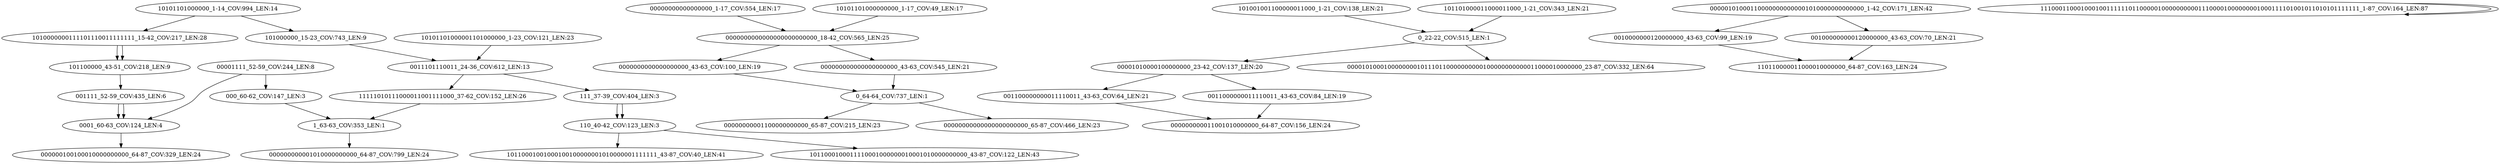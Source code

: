 digraph G {
    "101000000_15-23_COV:743_LEN:9" -> "0011101110011_24-36_COV:612_LEN:13";
    "0000000000000000000000000_18-42_COV:565_LEN:25" -> "0000000000000000000_43-63_COV:100_LEN:19";
    "0000000000000000000000000_18-42_COV:565_LEN:25" -> "000000000000000000000_43-63_COV:545_LEN:21";
    "101001001100000011000_1-21_COV:138_LEN:21" -> "0_22-22_COV:515_LEN:1";
    "001100000000011110011_43-63_COV:64_LEN:21" -> "000000000011001010000000_64-87_COV:156_LEN:24";
    "10101101000000_1-14_COV:994_LEN:14" -> "1010000000111101110011111111_15-42_COV:217_LEN:28";
    "10101101000000_1-14_COV:994_LEN:14" -> "101000000_15-23_COV:743_LEN:9";
    "101101000011000011000_1-21_COV:343_LEN:21" -> "0_22-22_COV:515_LEN:1";
    "0001_60-63_COV:124_LEN:4" -> "000000100100010000000000_64-87_COV:329_LEN:24";
    "0_22-22_COV:515_LEN:1" -> "00001010000100000000_23-42_COV:137_LEN:20";
    "0_22-22_COV:515_LEN:1" -> "0000101000100000000101110110000000000100000000000011000010000000_23-87_COV:332_LEN:64";
    "0_64-64_COV:737_LEN:1" -> "00000000001100000000000_65-87_COV:215_LEN:23";
    "0_64-64_COV:737_LEN:1" -> "00000000000000000000000_65-87_COV:466_LEN:23";
    "11111010111000011001111000_37-62_COV:152_LEN:26" -> "1_63-63_COV:353_LEN:1";
    "0011000000011110011_43-63_COV:84_LEN:19" -> "000000000011001010000000_64-87_COV:156_LEN:24";
    "0011101110011_24-36_COV:612_LEN:13" -> "11111010111000011001111000_37-62_COV:152_LEN:26";
    "0011101110011_24-36_COV:612_LEN:13" -> "111_37-39_COV:404_LEN:3";
    "000001010001100000000000001010000000000000_1-42_COV:171_LEN:42" -> "0010000000120000000_43-63_COV:99_LEN:19";
    "000001010001100000000000001010000000000000_1-42_COV:171_LEN:42" -> "001000000000120000000_43-63_COV:70_LEN:21";
    "0010000000120000000_43-63_COV:99_LEN:19" -> "110110000011000010000000_64-87_COV:163_LEN:24";
    "101100000_43-51_COV:218_LEN:9" -> "001111_52-59_COV:435_LEN:6";
    "1010000000111101110011111111_15-42_COV:217_LEN:28" -> "101100000_43-51_COV:218_LEN:9";
    "1010000000111101110011111111_15-42_COV:217_LEN:28" -> "101100000_43-51_COV:218_LEN:9";
    "001111_52-59_COV:435_LEN:6" -> "0001_60-63_COV:124_LEN:4";
    "001111_52-59_COV:435_LEN:6" -> "0001_60-63_COV:124_LEN:4";
    "000_60-62_COV:147_LEN:3" -> "1_63-63_COV:353_LEN:1";
    "000000000000000000000_43-63_COV:545_LEN:21" -> "0_64-64_COV:737_LEN:1";
    "111000110001000100111111011000001000000000011100001000000001000111101001011010101111111_1-87_COV:164_LEN:87" -> "111000110001000100111111011000001000000000011100001000000001000111101001011010101111111_1-87_COV:164_LEN:87";
    "111_37-39_COV:404_LEN:3" -> "110_40-42_COV:123_LEN:3";
    "111_37-39_COV:404_LEN:3" -> "110_40-42_COV:123_LEN:3";
    "00000000000000000_1-17_COV:554_LEN:17" -> "0000000000000000000000000_18-42_COV:565_LEN:25";
    "110_40-42_COV:123_LEN:3" -> "10110001001000100100000001010000001111111_43-87_COV:40_LEN:41";
    "110_40-42_COV:123_LEN:3" -> "1011000100011110001000000010001010000000000_43-87_COV:122_LEN:43";
    "10101101000000000_1-17_COV:49_LEN:17" -> "0000000000000000000000000_18-42_COV:565_LEN:25";
    "001000000000120000000_43-63_COV:70_LEN:21" -> "110110000011000010000000_64-87_COV:163_LEN:24";
    "1_63-63_COV:353_LEN:1" -> "000000000001010000000000_64-87_COV:799_LEN:24";
    "00001111_52-59_COV:244_LEN:8" -> "000_60-62_COV:147_LEN:3";
    "00001111_52-59_COV:244_LEN:8" -> "0001_60-63_COV:124_LEN:4";
    "0000000000000000000_43-63_COV:100_LEN:19" -> "0_64-64_COV:737_LEN:1";
    "00001010000100000000_23-42_COV:137_LEN:20" -> "001100000000011110011_43-63_COV:64_LEN:21";
    "00001010000100000000_23-42_COV:137_LEN:20" -> "0011000000011110011_43-63_COV:84_LEN:19";
    "10101101000001101000000_1-23_COV:121_LEN:23" -> "0011101110011_24-36_COV:612_LEN:13";
}
